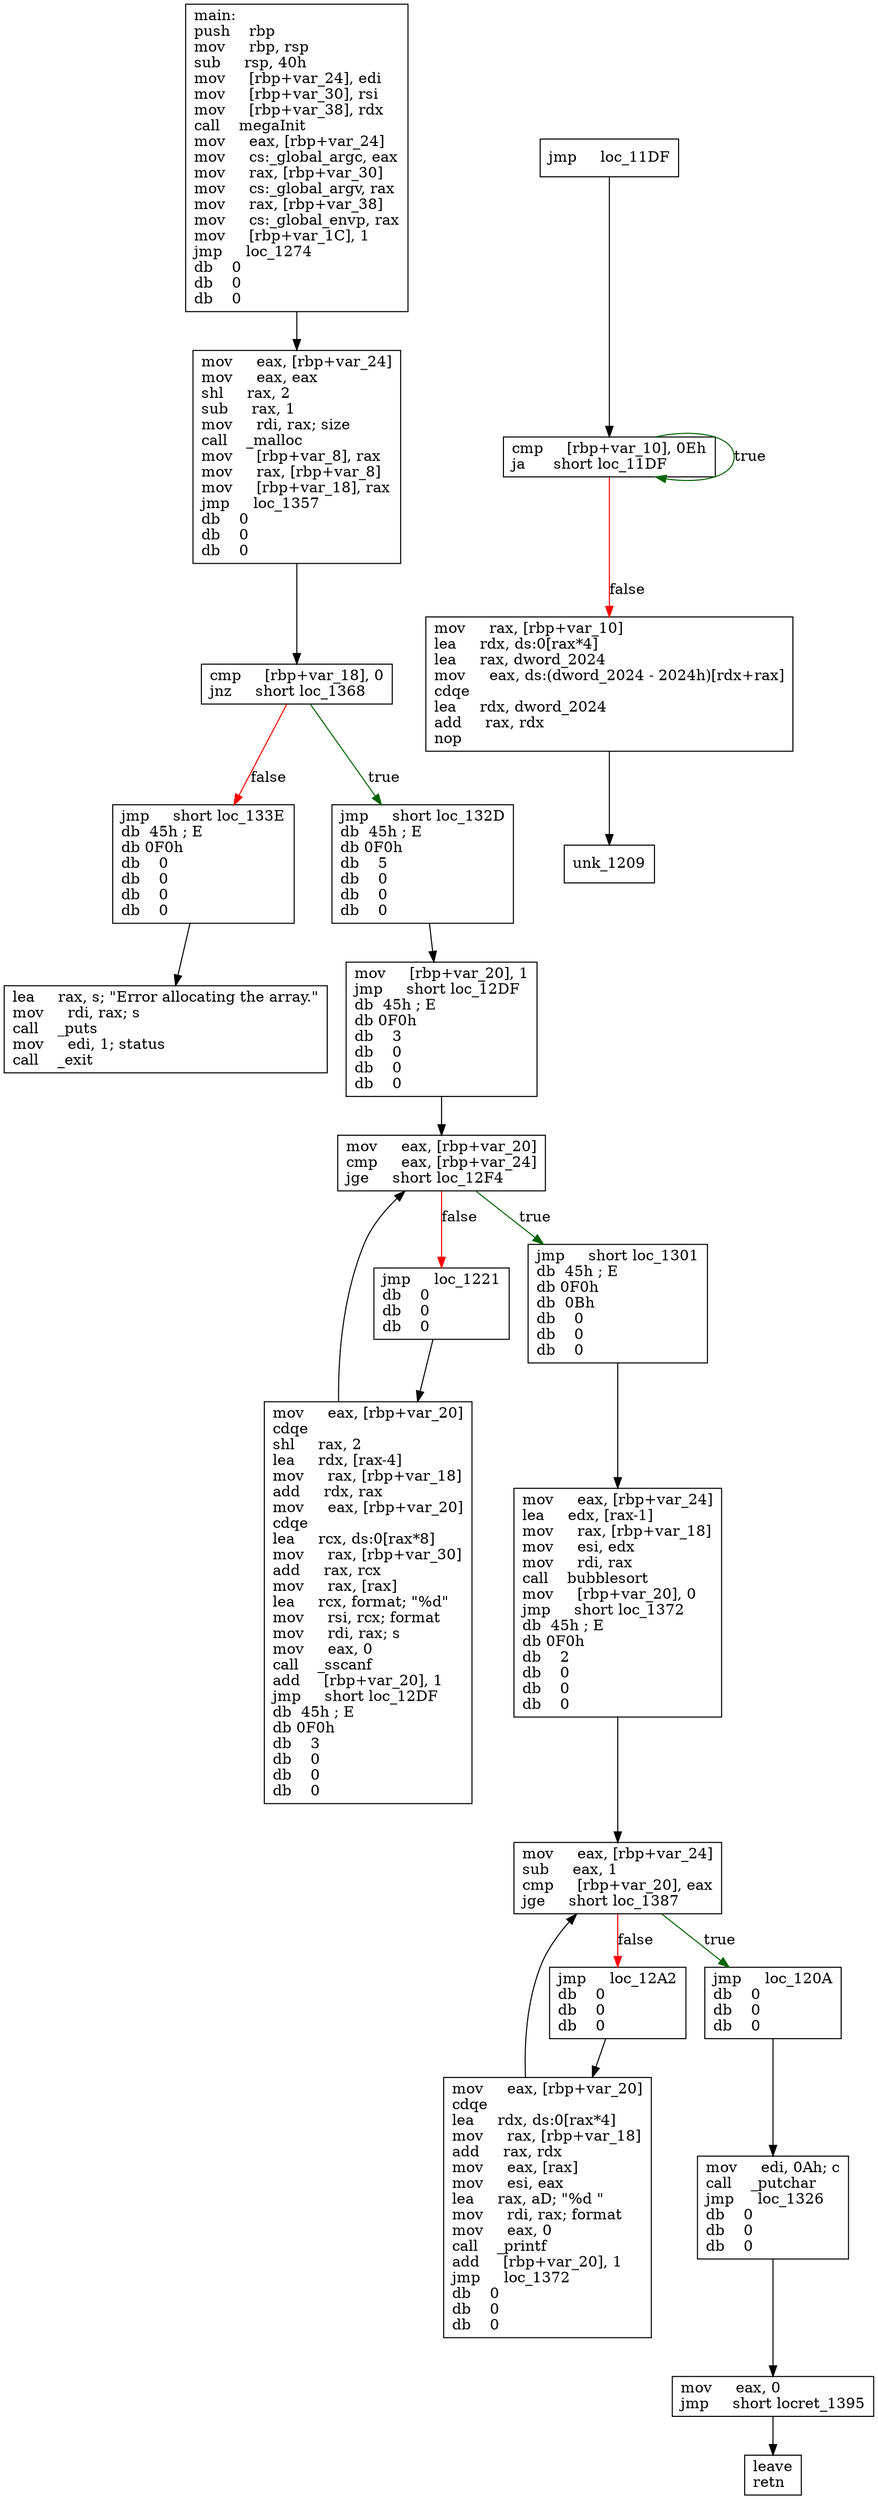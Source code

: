 digraph "main" {
	graph [
	];
	node [
		shape = "box"
	];
	edge [
	];
	"0" [
		label = "main:\lpush    rbp\lmov     rbp, rsp\lsub     rsp, 40h\lmov     [rbp+var_24], edi\lmov     [rbp+var_30], rsi\lmov     [rbp+var_38], rdx\lcall    megaInit\lmov     eax, [rbp+var_24]\lmov     cs:_global_argc, eax\lmov     rax, [rbp+var_30]\lmov     cs:_global_argv, rax\lmov     rax, [rbp+var_38]\lmov     cs:_global_envp, rax\lmov     [rbp+var_1C], 1\ljmp     loc_1274\ldb    0\ldb    0\ldb    0\l"
	];
	"1" [
		label = "cmp     [rbp+var_10], 0Eh\lja      short loc_11DF\l"
	];
	"2" [
		label = "mov     rax, [rbp+var_10]\llea     rdx, ds:0[rax*4]\llea     rax, dword_2024\lmov     eax, ds:(dword_2024 - 2024h)[rdx+rax]\lcdqe\llea     rdx, dword_2024\ladd     rax, rdx\lnop\l"
	];
	"3" [
		label = "mov     edi, 0Ah; c\lcall    _putchar\ljmp     loc_1326\ldb    0\ldb    0\ldb    0\l"
	];
	"4" [
		label = "mov     eax, [rbp+var_20]\lcdqe\lshl     rax, 2\llea     rdx, [rax-4]\lmov     rax, [rbp+var_18]\ladd     rdx, rax\lmov     eax, [rbp+var_20]\lcdqe\llea     rcx, ds:0[rax*8]\lmov     rax, [rbp+var_30]\ladd     rax, rcx\lmov     rax, [rax]\llea     rcx, format; \"%d\"\lmov     rsi, rcx; format\lmov     rdi, rax; s\lmov     eax, 0\lcall    _sscanf\ladd     [rbp+var_20], 1\ljmp     short loc_12DF\ldb  45h ; E\ldb 0F0h\ldb    3\ldb    0\ldb    0\ldb    0\l"
	];
	"5" [
		label = "mov     eax, [rbp+var_24]\lmov     eax, eax\lshl     rax, 2\lsub     rax, 1\lmov     rdi, rax; size\lcall    _malloc\lmov     [rbp+var_8], rax\lmov     rax, [rbp+var_8]\lmov     [rbp+var_18], rax\ljmp     loc_1357\ldb    0\ldb    0\ldb    0\l"
	];
	"6" [
		label = "mov     eax, [rbp+var_20]\lcdqe\llea     rdx, ds:0[rax*4]\lmov     rax, [rbp+var_18]\ladd     rax, rdx\lmov     eax, [rax]\lmov     esi, eax\llea     rax, aD; \"%d \"\lmov     rdi, rax; format\lmov     eax, 0\lcall    _printf\ladd     [rbp+var_20], 1\ljmp     loc_1372\ldb    0\ldb    0\ldb    0\l"
	];
	"7" [
		label = "mov     eax, [rbp+var_20]\lcmp     eax, [rbp+var_24]\ljge     short loc_12F4\l"
	];
	"8" [
		label = "jmp     loc_1221\ldb    0\ldb    0\ldb    0\l"
	];
	"9" [
		label = "jmp     short loc_1301\ldb  45h ; E\ldb 0F0h\ldb  0Bh\ldb    0\ldb    0\ldb    0\l"
	];
	"10" [
		label = "mov     eax, [rbp+var_24]\llea     edx, [rax-1]\lmov     rax, [rbp+var_18]\lmov     esi, edx\lmov     rdi, rax\lcall    bubblesort\lmov     [rbp+var_20], 0\ljmp     short loc_1372\ldb  45h ; E\ldb 0F0h\ldb    2\ldb    0\ldb    0\ldb    0\l"
	];
	"11" [
		label = "mov     eax, 0\ljmp     short locret_1395\l"
	];
	"12" [
		label = "mov     [rbp+var_20], 1\ljmp     short loc_12DF\ldb  45h ; E\ldb 0F0h\ldb    3\ldb    0\ldb    0\ldb    0\l"
	];
	"13" [
		label = "lea     rax, s; \"Error allocating the array.\"\lmov     rdi, rax; s\lcall    _puts\lmov     edi, 1; status\lcall    _exit\l"
	];
	"14" [
		label = "cmp     [rbp+var_18], 0\ljnz     short loc_1368\l"
	];
	"15" [
		label = "jmp     short loc_133E\ldb  45h ; E\ldb 0F0h\ldb    0\ldb    0\ldb    0\ldb    0\l"
	];
	"16" [
		label = "jmp     short loc_132D\ldb  45h ; E\ldb 0F0h\ldb    5\ldb    0\ldb    0\ldb    0\l"
	];
	"17" [
		label = "mov     eax, [rbp+var_24]\lsub     eax, 1\lcmp     [rbp+var_20], eax\ljge     short loc_1387\l"
	];
	"18" [
		label = "jmp     loc_12A2\ldb    0\ldb    0\ldb    0\l"
	];
	"19" [
		label = "jmp     loc_120A\ldb    0\ldb    0\ldb    0\l"
	];
	"20" [
		label = "jmp     loc_11DF\l"
	];
	"21" [
		label = "leave\lretn\l"
	];
	"22" [
		label = "unk_1209\l"
	];
// node 0
	"0" -> "5" [ ];
// node 1
	"1" -> "2" [ label = "false", color = red ];
	"1" -> "1" [ label = "true", color = darkgreen ];
// node 2
	"2" -> "22" [ ];
// node 3
	"3" -> "11" [ ];
// node 4
	"4" -> "7" [ ];
// node 5
	"5" -> "14" [ ];
// node 6
	"6" -> "17" [ ];
// node 7
	"7" -> "8" [ label = "false", color = red ];
	"7" -> "9" [ label = "true", color = darkgreen ];
// node 8
	"8" -> "4" [ ];
// node 9
	"9" -> "10" [ ];
// node 10
	"10" -> "17" [ ];
// node 11
	"11" -> "21" [ ];
// node 12
	"12" -> "7" [ ];
// node 13
// node 14
	"14" -> "15" [ label = "false", color = red ];
	"14" -> "16" [ label = "true", color = darkgreen ];
// node 15
	"15" -> "13" [ ];
// node 16
	"16" -> "12" [ ];
// node 17
	"17" -> "18" [ label = "false", color = red ];
	"17" -> "19" [ label = "true", color = darkgreen ];
// node 18
	"18" -> "6" [ ];
// node 19
	"19" -> "3" [ ];
// node 20
	"20" -> "1" [ ];
// node 21
// node 22
}
